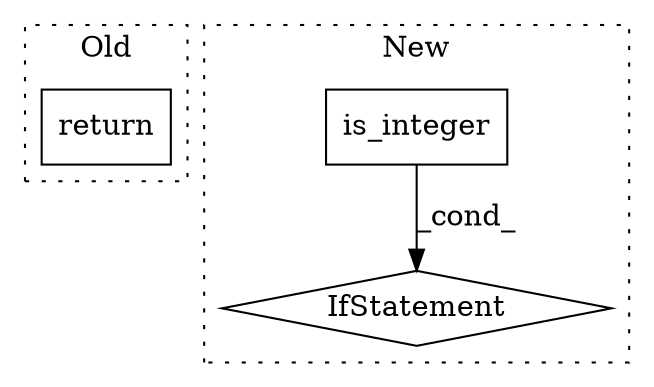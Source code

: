 digraph G {
subgraph cluster0 {
1 [label="return" a="41" s="356" l="7" shape="box"];
label = "Old";
style="dotted";
}
subgraph cluster1 {
2 [label="is_integer" a="32" s="569" l="12" shape="box"];
3 [label="IfStatement" a="25" s="582" l="3" shape="diamond"];
label = "New";
style="dotted";
}
2 -> 3 [label="_cond_"];
}